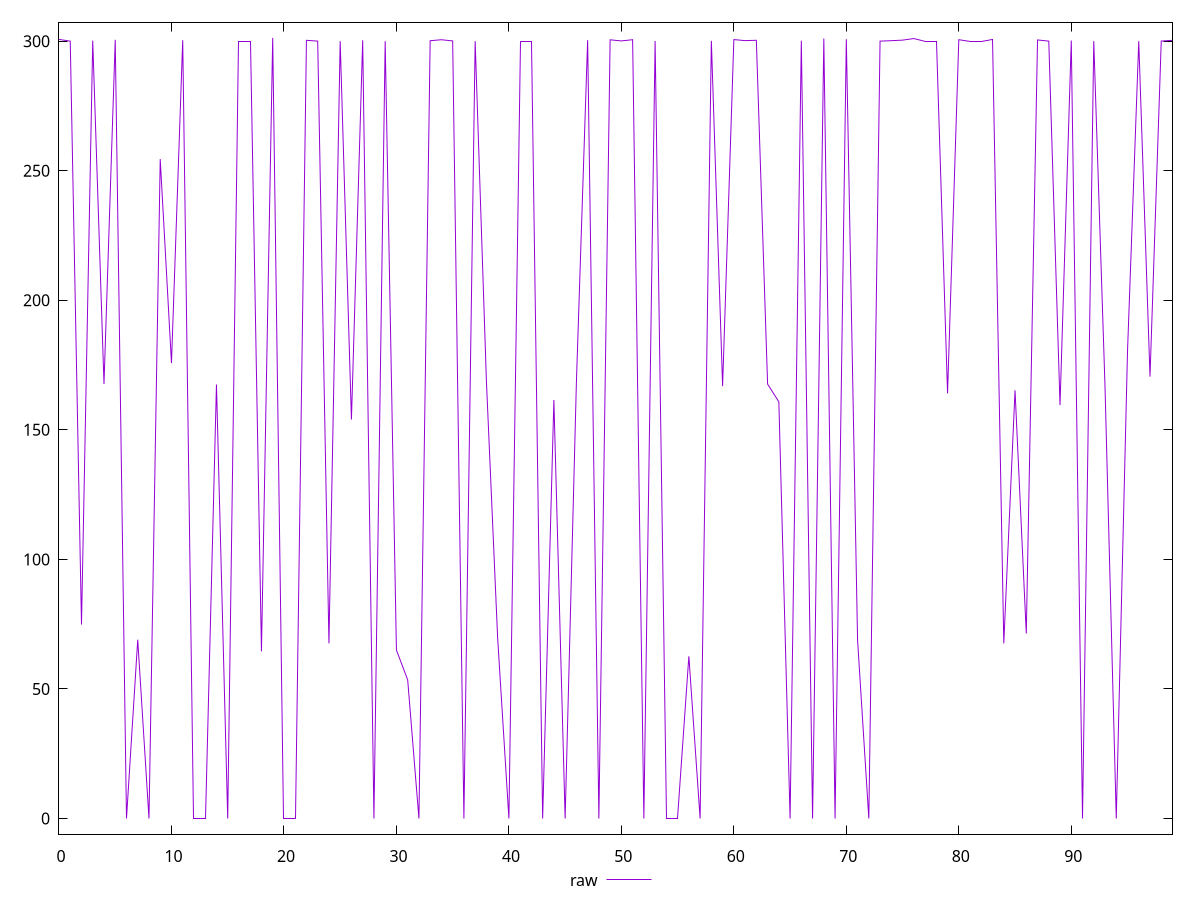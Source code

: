 reset

$raw <<EOF
0 300.66
1 300
2 74.86499881744385
3 300.2
4 167.66600036621094
5 300.5
6 0
7 69.00900077819824
8 0
9 254.47500038146973
10 175.76900005340576
11 300.362
12 0
13 0
14 167.5010004043579
15 0
16 300
17 300
18 64.50500106811523
19 301.242
20 0
21 0
22 300.318
23 300
24 67.57600116729736
25 300
26 153.97900009155273
27 300.324
28 0
29 300
30 65.01599979400635
31 53.50900077819824
32 0
33 300.162
34 300.536
35 300.084
36 0
37 300
38 168.92500114440918
39 69.6569995880127
40 0
41 300
42 300
43 0
44 161.4969997406006
45 0
46 168.0270004272461
47 300.376
48 0
49 300.506
50 300.086
51 300.548
52 0
53 300.044
54 0
55 0
56 62.612000465393066
57 0
58 300.13
59 166.8420000076294
60 300.592
61 300.196
62 300.324
63 167.6550006866455
64 160.80699920654297
65 0
66 300.168
67 0
68 300.996
69 0
70 300.748
71 68.85799980163574
72 0
73 300
74 300.172
75 300.384
76 300.998
77 300
78 300
79 164.07300090789795
80 300.554
81 300
82 300
83 300.648
84 67.5870008468628
85 165.24499893188477
86 71.39499950408936
87 300.46
88 300
89 159.5290002822876
90 300.238
91 0
92 300
93 166.66100025177002
94 0
95 180.1560001373291
96 300
97 170.5299997329712
98 300.034
99 300.302
EOF

set key outside below
set xrange [0:99]
set yrange [-6.02484:307.26684]
set trange [-6.02484:307.26684]
set terminal svg size 640, 500 enhanced background rgb 'white'
set output "reports/report_00033_2021-03-01T14-23-16.841Z/uses-rel-preconnect/samples/astro-inner-cached/raw/values.svg"

plot $raw title "raw" with line

reset
